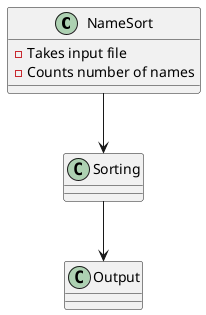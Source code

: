 @startuml

class NameSort{
-Takes input file
-Counts number of names
}

NameSort --> Sorting

Sorting --> Output


@enduml